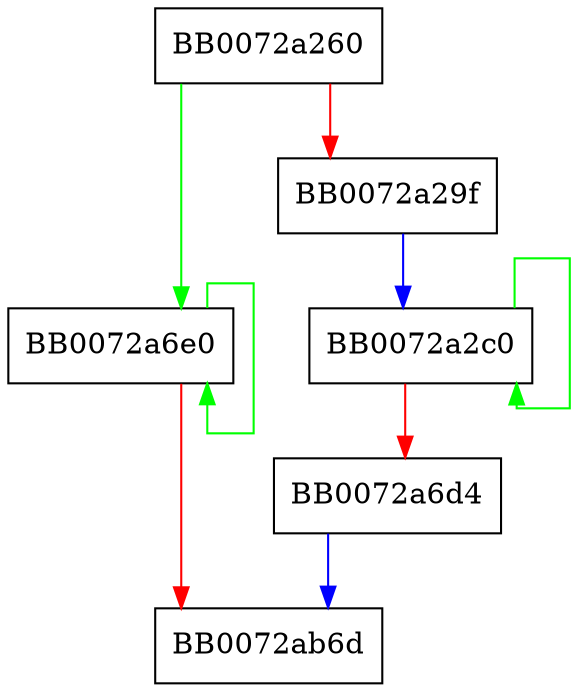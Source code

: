 digraph rsaz_512_sqr {
  node [shape="box"];
  graph [splines=ortho];
  BB0072a260 -> BB0072a6e0 [color="green"];
  BB0072a260 -> BB0072a29f [color="red"];
  BB0072a29f -> BB0072a2c0 [color="blue"];
  BB0072a2c0 -> BB0072a2c0 [color="green"];
  BB0072a2c0 -> BB0072a6d4 [color="red"];
  BB0072a6d4 -> BB0072ab6d [color="blue"];
  BB0072a6e0 -> BB0072a6e0 [color="green"];
  BB0072a6e0 -> BB0072ab6d [color="red"];
}